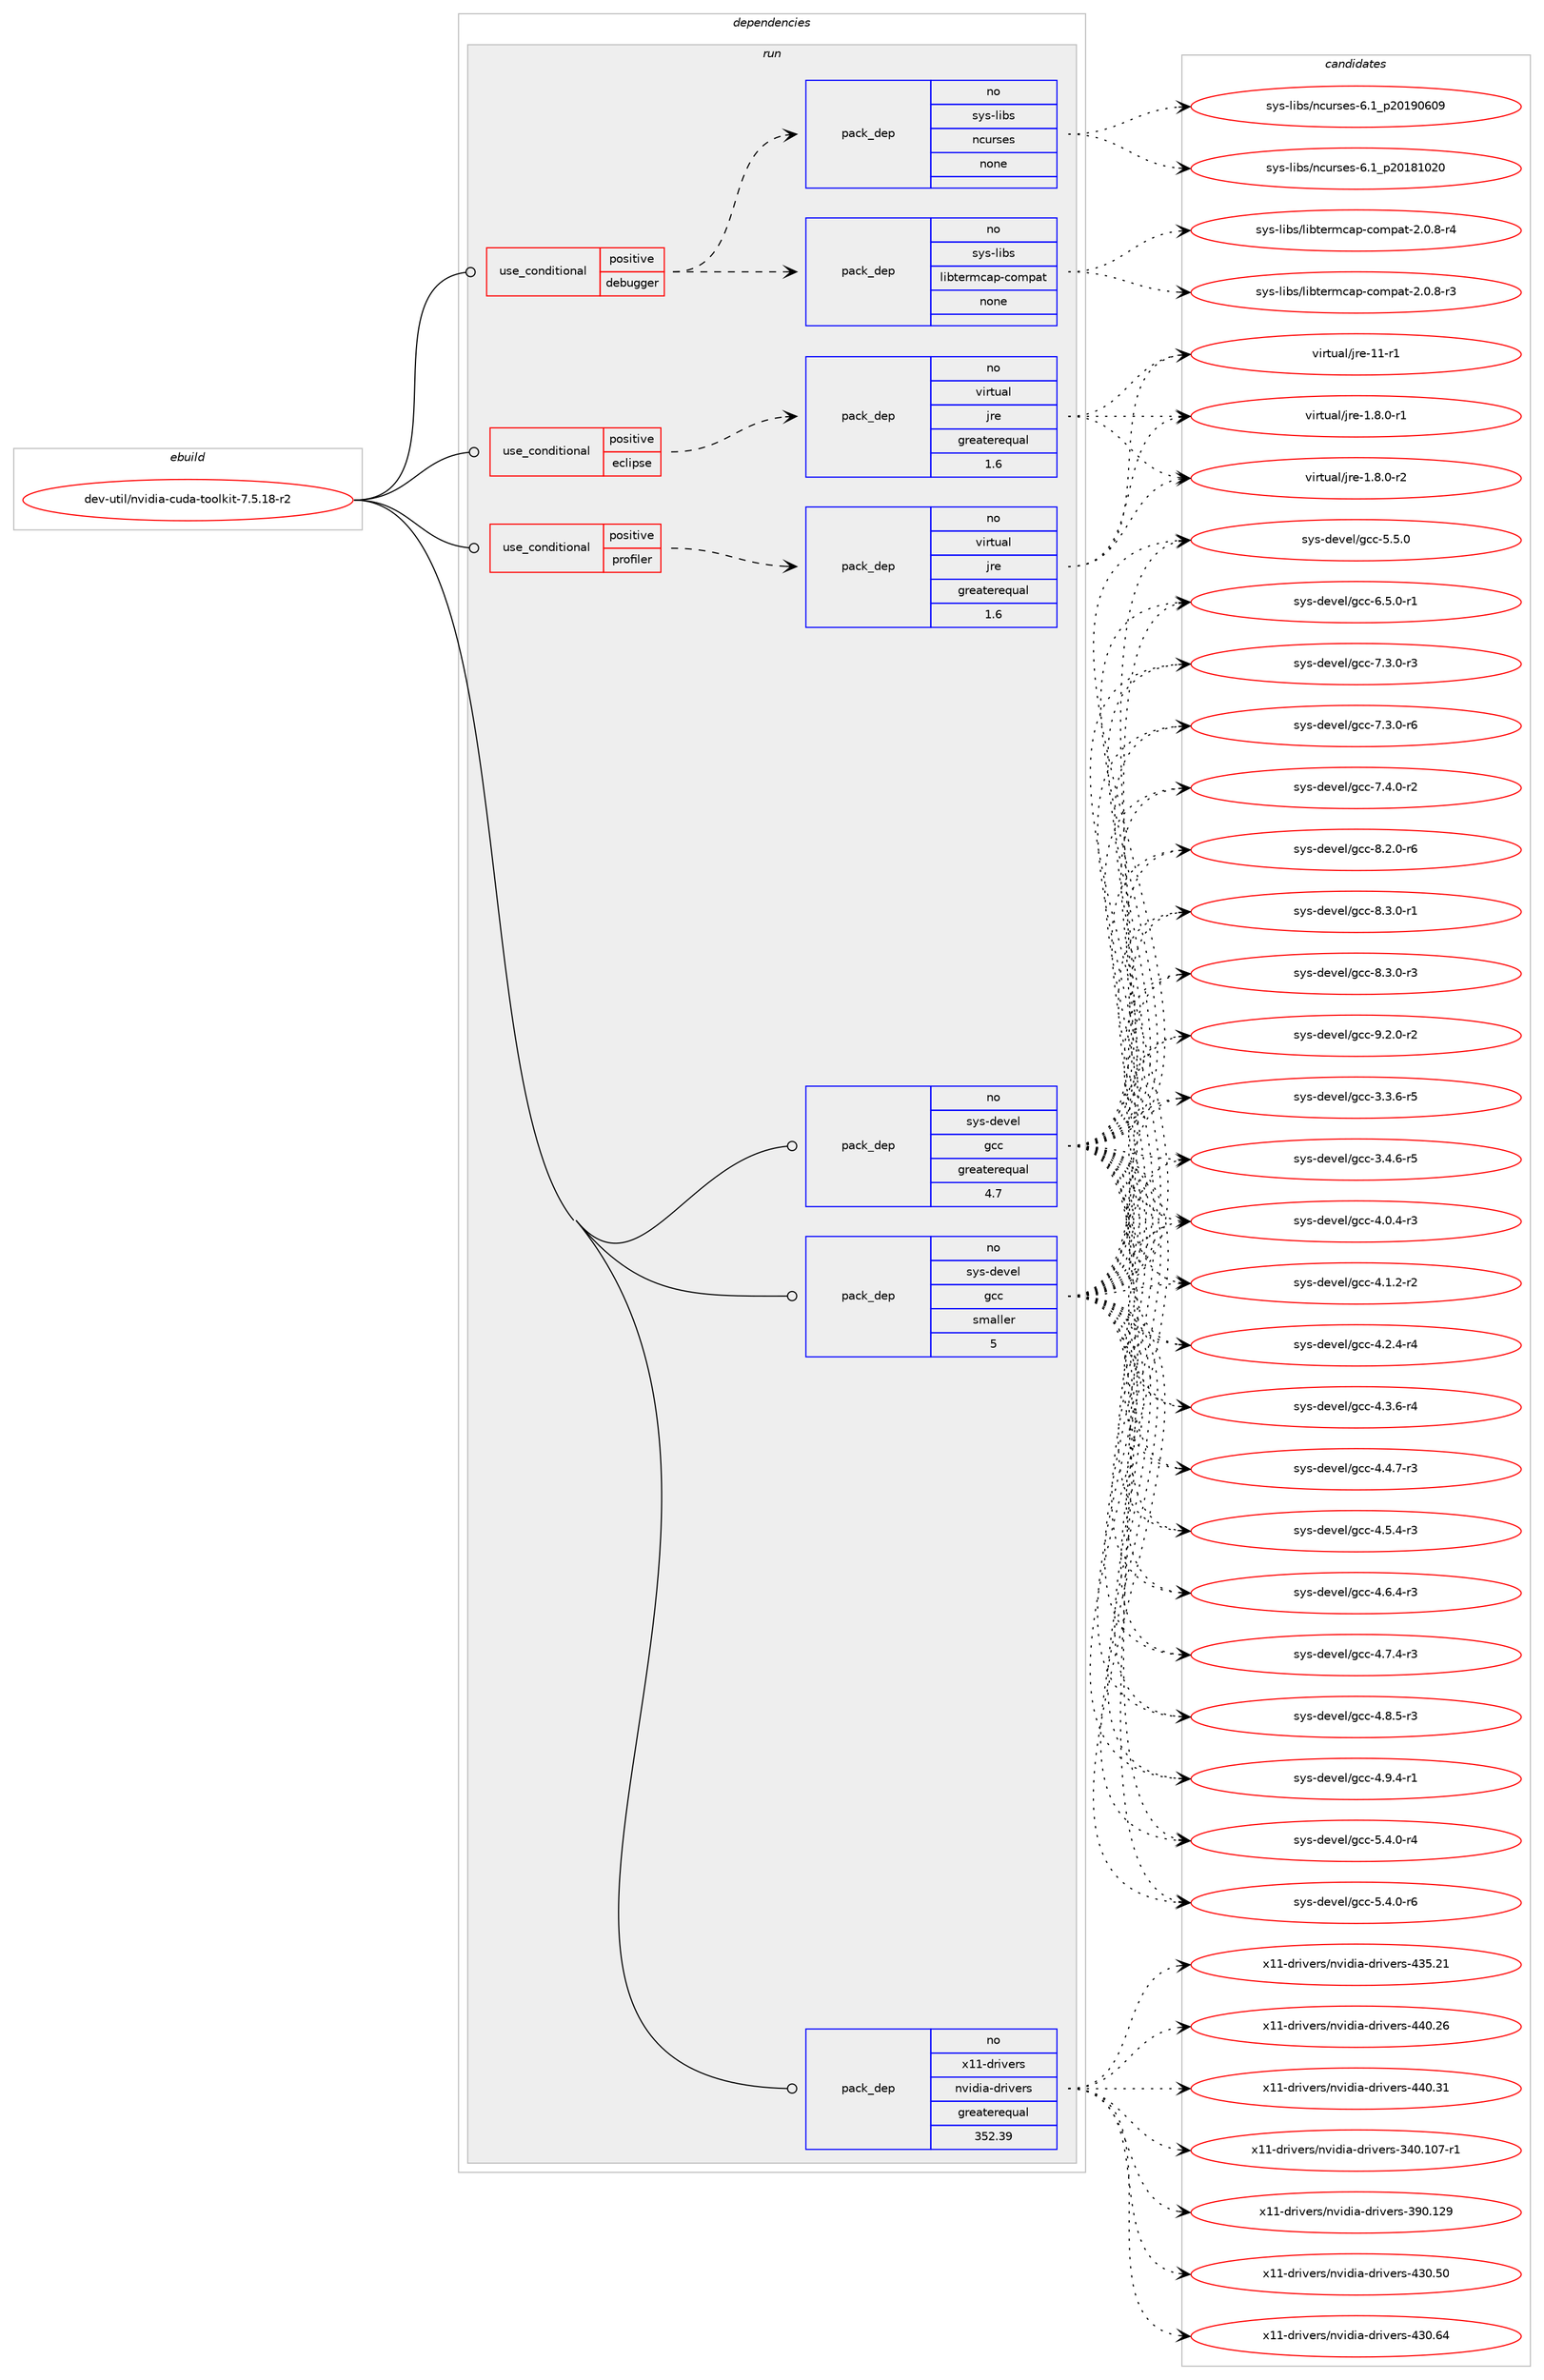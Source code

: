 digraph prolog {

# *************
# Graph options
# *************

newrank=true;
concentrate=true;
compound=true;
graph [rankdir=LR,fontname=Helvetica,fontsize=10,ranksep=1.5];#, ranksep=2.5, nodesep=0.2];
edge  [arrowhead=vee];
node  [fontname=Helvetica,fontsize=10];

# **********
# The ebuild
# **********

subgraph cluster_leftcol {
color=gray;
rank=same;
label=<<i>ebuild</i>>;
id [label="dev-util/nvidia-cuda-toolkit-7.5.18-r2", color=red, width=4, href="../dev-util/nvidia-cuda-toolkit-7.5.18-r2.svg"];
}

# ****************
# The dependencies
# ****************

subgraph cluster_midcol {
color=gray;
label=<<i>dependencies</i>>;
subgraph cluster_compile {
fillcolor="#eeeeee";
style=filled;
label=<<i>compile</i>>;
}
subgraph cluster_compileandrun {
fillcolor="#eeeeee";
style=filled;
label=<<i>compile and run</i>>;
}
subgraph cluster_run {
fillcolor="#eeeeee";
style=filled;
label=<<i>run</i>>;
subgraph cond183061 {
dependency731043 [label=<<TABLE BORDER="0" CELLBORDER="1" CELLSPACING="0" CELLPADDING="4"><TR><TD ROWSPAN="3" CELLPADDING="10">use_conditional</TD></TR><TR><TD>positive</TD></TR><TR><TD>debugger</TD></TR></TABLE>>, shape=none, color=red];
subgraph pack535804 {
dependency731044 [label=<<TABLE BORDER="0" CELLBORDER="1" CELLSPACING="0" CELLPADDING="4" WIDTH="220"><TR><TD ROWSPAN="6" CELLPADDING="30">pack_dep</TD></TR><TR><TD WIDTH="110">no</TD></TR><TR><TD>sys-libs</TD></TR><TR><TD>libtermcap-compat</TD></TR><TR><TD>none</TD></TR><TR><TD></TD></TR></TABLE>>, shape=none, color=blue];
}
dependency731043:e -> dependency731044:w [weight=20,style="dashed",arrowhead="vee"];
subgraph pack535805 {
dependency731045 [label=<<TABLE BORDER="0" CELLBORDER="1" CELLSPACING="0" CELLPADDING="4" WIDTH="220"><TR><TD ROWSPAN="6" CELLPADDING="30">pack_dep</TD></TR><TR><TD WIDTH="110">no</TD></TR><TR><TD>sys-libs</TD></TR><TR><TD>ncurses</TD></TR><TR><TD>none</TD></TR><TR><TD></TD></TR></TABLE>>, shape=none, color=blue];
}
dependency731043:e -> dependency731045:w [weight=20,style="dashed",arrowhead="vee"];
}
id:e -> dependency731043:w [weight=20,style="solid",arrowhead="odot"];
subgraph cond183062 {
dependency731046 [label=<<TABLE BORDER="0" CELLBORDER="1" CELLSPACING="0" CELLPADDING="4"><TR><TD ROWSPAN="3" CELLPADDING="10">use_conditional</TD></TR><TR><TD>positive</TD></TR><TR><TD>eclipse</TD></TR></TABLE>>, shape=none, color=red];
subgraph pack535806 {
dependency731047 [label=<<TABLE BORDER="0" CELLBORDER="1" CELLSPACING="0" CELLPADDING="4" WIDTH="220"><TR><TD ROWSPAN="6" CELLPADDING="30">pack_dep</TD></TR><TR><TD WIDTH="110">no</TD></TR><TR><TD>virtual</TD></TR><TR><TD>jre</TD></TR><TR><TD>greaterequal</TD></TR><TR><TD>1.6</TD></TR></TABLE>>, shape=none, color=blue];
}
dependency731046:e -> dependency731047:w [weight=20,style="dashed",arrowhead="vee"];
}
id:e -> dependency731046:w [weight=20,style="solid",arrowhead="odot"];
subgraph cond183063 {
dependency731048 [label=<<TABLE BORDER="0" CELLBORDER="1" CELLSPACING="0" CELLPADDING="4"><TR><TD ROWSPAN="3" CELLPADDING="10">use_conditional</TD></TR><TR><TD>positive</TD></TR><TR><TD>profiler</TD></TR></TABLE>>, shape=none, color=red];
subgraph pack535807 {
dependency731049 [label=<<TABLE BORDER="0" CELLBORDER="1" CELLSPACING="0" CELLPADDING="4" WIDTH="220"><TR><TD ROWSPAN="6" CELLPADDING="30">pack_dep</TD></TR><TR><TD WIDTH="110">no</TD></TR><TR><TD>virtual</TD></TR><TR><TD>jre</TD></TR><TR><TD>greaterequal</TD></TR><TR><TD>1.6</TD></TR></TABLE>>, shape=none, color=blue];
}
dependency731048:e -> dependency731049:w [weight=20,style="dashed",arrowhead="vee"];
}
id:e -> dependency731048:w [weight=20,style="solid",arrowhead="odot"];
subgraph pack535808 {
dependency731050 [label=<<TABLE BORDER="0" CELLBORDER="1" CELLSPACING="0" CELLPADDING="4" WIDTH="220"><TR><TD ROWSPAN="6" CELLPADDING="30">pack_dep</TD></TR><TR><TD WIDTH="110">no</TD></TR><TR><TD>sys-devel</TD></TR><TR><TD>gcc</TD></TR><TR><TD>greaterequal</TD></TR><TR><TD>4.7</TD></TR></TABLE>>, shape=none, color=blue];
}
id:e -> dependency731050:w [weight=20,style="solid",arrowhead="odot"];
subgraph pack535809 {
dependency731051 [label=<<TABLE BORDER="0" CELLBORDER="1" CELLSPACING="0" CELLPADDING="4" WIDTH="220"><TR><TD ROWSPAN="6" CELLPADDING="30">pack_dep</TD></TR><TR><TD WIDTH="110">no</TD></TR><TR><TD>sys-devel</TD></TR><TR><TD>gcc</TD></TR><TR><TD>smaller</TD></TR><TR><TD>5</TD></TR></TABLE>>, shape=none, color=blue];
}
id:e -> dependency731051:w [weight=20,style="solid",arrowhead="odot"];
subgraph pack535810 {
dependency731052 [label=<<TABLE BORDER="0" CELLBORDER="1" CELLSPACING="0" CELLPADDING="4" WIDTH="220"><TR><TD ROWSPAN="6" CELLPADDING="30">pack_dep</TD></TR><TR><TD WIDTH="110">no</TD></TR><TR><TD>x11-drivers</TD></TR><TR><TD>nvidia-drivers</TD></TR><TR><TD>greaterequal</TD></TR><TR><TD>352.39</TD></TR></TABLE>>, shape=none, color=blue];
}
id:e -> dependency731052:w [weight=20,style="solid",arrowhead="odot"];
}
}

# **************
# The candidates
# **************

subgraph cluster_choices {
rank=same;
color=gray;
label=<<i>candidates</i>>;

subgraph choice535804 {
color=black;
nodesep=1;
choice1151211154510810598115471081059811610111410999971124599111109112971164550464846564511451 [label="sys-libs/libtermcap-compat-2.0.8-r3", color=red, width=4,href="../sys-libs/libtermcap-compat-2.0.8-r3.svg"];
choice1151211154510810598115471081059811610111410999971124599111109112971164550464846564511452 [label="sys-libs/libtermcap-compat-2.0.8-r4", color=red, width=4,href="../sys-libs/libtermcap-compat-2.0.8-r4.svg"];
dependency731044:e -> choice1151211154510810598115471081059811610111410999971124599111109112971164550464846564511451:w [style=dotted,weight="100"];
dependency731044:e -> choice1151211154510810598115471081059811610111410999971124599111109112971164550464846564511452:w [style=dotted,weight="100"];
}
subgraph choice535805 {
color=black;
nodesep=1;
choice1151211154510810598115471109911711411510111545544649951125048495649485048 [label="sys-libs/ncurses-6.1_p20181020", color=red, width=4,href="../sys-libs/ncurses-6.1_p20181020.svg"];
choice1151211154510810598115471109911711411510111545544649951125048495748544857 [label="sys-libs/ncurses-6.1_p20190609", color=red, width=4,href="../sys-libs/ncurses-6.1_p20190609.svg"];
dependency731045:e -> choice1151211154510810598115471109911711411510111545544649951125048495649485048:w [style=dotted,weight="100"];
dependency731045:e -> choice1151211154510810598115471109911711411510111545544649951125048495748544857:w [style=dotted,weight="100"];
}
subgraph choice535806 {
color=black;
nodesep=1;
choice11810511411611797108471061141014549465646484511449 [label="virtual/jre-1.8.0-r1", color=red, width=4,href="../virtual/jre-1.8.0-r1.svg"];
choice11810511411611797108471061141014549465646484511450 [label="virtual/jre-1.8.0-r2", color=red, width=4,href="../virtual/jre-1.8.0-r2.svg"];
choice11810511411611797108471061141014549494511449 [label="virtual/jre-11-r1", color=red, width=4,href="../virtual/jre-11-r1.svg"];
dependency731047:e -> choice11810511411611797108471061141014549465646484511449:w [style=dotted,weight="100"];
dependency731047:e -> choice11810511411611797108471061141014549465646484511450:w [style=dotted,weight="100"];
dependency731047:e -> choice11810511411611797108471061141014549494511449:w [style=dotted,weight="100"];
}
subgraph choice535807 {
color=black;
nodesep=1;
choice11810511411611797108471061141014549465646484511449 [label="virtual/jre-1.8.0-r1", color=red, width=4,href="../virtual/jre-1.8.0-r1.svg"];
choice11810511411611797108471061141014549465646484511450 [label="virtual/jre-1.8.0-r2", color=red, width=4,href="../virtual/jre-1.8.0-r2.svg"];
choice11810511411611797108471061141014549494511449 [label="virtual/jre-11-r1", color=red, width=4,href="../virtual/jre-11-r1.svg"];
dependency731049:e -> choice11810511411611797108471061141014549465646484511449:w [style=dotted,weight="100"];
dependency731049:e -> choice11810511411611797108471061141014549465646484511450:w [style=dotted,weight="100"];
dependency731049:e -> choice11810511411611797108471061141014549494511449:w [style=dotted,weight="100"];
}
subgraph choice535808 {
color=black;
nodesep=1;
choice115121115451001011181011084710399994551465146544511453 [label="sys-devel/gcc-3.3.6-r5", color=red, width=4,href="../sys-devel/gcc-3.3.6-r5.svg"];
choice115121115451001011181011084710399994551465246544511453 [label="sys-devel/gcc-3.4.6-r5", color=red, width=4,href="../sys-devel/gcc-3.4.6-r5.svg"];
choice115121115451001011181011084710399994552464846524511451 [label="sys-devel/gcc-4.0.4-r3", color=red, width=4,href="../sys-devel/gcc-4.0.4-r3.svg"];
choice115121115451001011181011084710399994552464946504511450 [label="sys-devel/gcc-4.1.2-r2", color=red, width=4,href="../sys-devel/gcc-4.1.2-r2.svg"];
choice115121115451001011181011084710399994552465046524511452 [label="sys-devel/gcc-4.2.4-r4", color=red, width=4,href="../sys-devel/gcc-4.2.4-r4.svg"];
choice115121115451001011181011084710399994552465146544511452 [label="sys-devel/gcc-4.3.6-r4", color=red, width=4,href="../sys-devel/gcc-4.3.6-r4.svg"];
choice115121115451001011181011084710399994552465246554511451 [label="sys-devel/gcc-4.4.7-r3", color=red, width=4,href="../sys-devel/gcc-4.4.7-r3.svg"];
choice115121115451001011181011084710399994552465346524511451 [label="sys-devel/gcc-4.5.4-r3", color=red, width=4,href="../sys-devel/gcc-4.5.4-r3.svg"];
choice115121115451001011181011084710399994552465446524511451 [label="sys-devel/gcc-4.6.4-r3", color=red, width=4,href="../sys-devel/gcc-4.6.4-r3.svg"];
choice115121115451001011181011084710399994552465546524511451 [label="sys-devel/gcc-4.7.4-r3", color=red, width=4,href="../sys-devel/gcc-4.7.4-r3.svg"];
choice115121115451001011181011084710399994552465646534511451 [label="sys-devel/gcc-4.8.5-r3", color=red, width=4,href="../sys-devel/gcc-4.8.5-r3.svg"];
choice115121115451001011181011084710399994552465746524511449 [label="sys-devel/gcc-4.9.4-r1", color=red, width=4,href="../sys-devel/gcc-4.9.4-r1.svg"];
choice115121115451001011181011084710399994553465246484511452 [label="sys-devel/gcc-5.4.0-r4", color=red, width=4,href="../sys-devel/gcc-5.4.0-r4.svg"];
choice115121115451001011181011084710399994553465246484511454 [label="sys-devel/gcc-5.4.0-r6", color=red, width=4,href="../sys-devel/gcc-5.4.0-r6.svg"];
choice11512111545100101118101108471039999455346534648 [label="sys-devel/gcc-5.5.0", color=red, width=4,href="../sys-devel/gcc-5.5.0.svg"];
choice115121115451001011181011084710399994554465346484511449 [label="sys-devel/gcc-6.5.0-r1", color=red, width=4,href="../sys-devel/gcc-6.5.0-r1.svg"];
choice115121115451001011181011084710399994555465146484511451 [label="sys-devel/gcc-7.3.0-r3", color=red, width=4,href="../sys-devel/gcc-7.3.0-r3.svg"];
choice115121115451001011181011084710399994555465146484511454 [label="sys-devel/gcc-7.3.0-r6", color=red, width=4,href="../sys-devel/gcc-7.3.0-r6.svg"];
choice115121115451001011181011084710399994555465246484511450 [label="sys-devel/gcc-7.4.0-r2", color=red, width=4,href="../sys-devel/gcc-7.4.0-r2.svg"];
choice115121115451001011181011084710399994556465046484511454 [label="sys-devel/gcc-8.2.0-r6", color=red, width=4,href="../sys-devel/gcc-8.2.0-r6.svg"];
choice115121115451001011181011084710399994556465146484511449 [label="sys-devel/gcc-8.3.0-r1", color=red, width=4,href="../sys-devel/gcc-8.3.0-r1.svg"];
choice115121115451001011181011084710399994556465146484511451 [label="sys-devel/gcc-8.3.0-r3", color=red, width=4,href="../sys-devel/gcc-8.3.0-r3.svg"];
choice115121115451001011181011084710399994557465046484511450 [label="sys-devel/gcc-9.2.0-r2", color=red, width=4,href="../sys-devel/gcc-9.2.0-r2.svg"];
dependency731050:e -> choice115121115451001011181011084710399994551465146544511453:w [style=dotted,weight="100"];
dependency731050:e -> choice115121115451001011181011084710399994551465246544511453:w [style=dotted,weight="100"];
dependency731050:e -> choice115121115451001011181011084710399994552464846524511451:w [style=dotted,weight="100"];
dependency731050:e -> choice115121115451001011181011084710399994552464946504511450:w [style=dotted,weight="100"];
dependency731050:e -> choice115121115451001011181011084710399994552465046524511452:w [style=dotted,weight="100"];
dependency731050:e -> choice115121115451001011181011084710399994552465146544511452:w [style=dotted,weight="100"];
dependency731050:e -> choice115121115451001011181011084710399994552465246554511451:w [style=dotted,weight="100"];
dependency731050:e -> choice115121115451001011181011084710399994552465346524511451:w [style=dotted,weight="100"];
dependency731050:e -> choice115121115451001011181011084710399994552465446524511451:w [style=dotted,weight="100"];
dependency731050:e -> choice115121115451001011181011084710399994552465546524511451:w [style=dotted,weight="100"];
dependency731050:e -> choice115121115451001011181011084710399994552465646534511451:w [style=dotted,weight="100"];
dependency731050:e -> choice115121115451001011181011084710399994552465746524511449:w [style=dotted,weight="100"];
dependency731050:e -> choice115121115451001011181011084710399994553465246484511452:w [style=dotted,weight="100"];
dependency731050:e -> choice115121115451001011181011084710399994553465246484511454:w [style=dotted,weight="100"];
dependency731050:e -> choice11512111545100101118101108471039999455346534648:w [style=dotted,weight="100"];
dependency731050:e -> choice115121115451001011181011084710399994554465346484511449:w [style=dotted,weight="100"];
dependency731050:e -> choice115121115451001011181011084710399994555465146484511451:w [style=dotted,weight="100"];
dependency731050:e -> choice115121115451001011181011084710399994555465146484511454:w [style=dotted,weight="100"];
dependency731050:e -> choice115121115451001011181011084710399994555465246484511450:w [style=dotted,weight="100"];
dependency731050:e -> choice115121115451001011181011084710399994556465046484511454:w [style=dotted,weight="100"];
dependency731050:e -> choice115121115451001011181011084710399994556465146484511449:w [style=dotted,weight="100"];
dependency731050:e -> choice115121115451001011181011084710399994556465146484511451:w [style=dotted,weight="100"];
dependency731050:e -> choice115121115451001011181011084710399994557465046484511450:w [style=dotted,weight="100"];
}
subgraph choice535809 {
color=black;
nodesep=1;
choice115121115451001011181011084710399994551465146544511453 [label="sys-devel/gcc-3.3.6-r5", color=red, width=4,href="../sys-devel/gcc-3.3.6-r5.svg"];
choice115121115451001011181011084710399994551465246544511453 [label="sys-devel/gcc-3.4.6-r5", color=red, width=4,href="../sys-devel/gcc-3.4.6-r5.svg"];
choice115121115451001011181011084710399994552464846524511451 [label="sys-devel/gcc-4.0.4-r3", color=red, width=4,href="../sys-devel/gcc-4.0.4-r3.svg"];
choice115121115451001011181011084710399994552464946504511450 [label="sys-devel/gcc-4.1.2-r2", color=red, width=4,href="../sys-devel/gcc-4.1.2-r2.svg"];
choice115121115451001011181011084710399994552465046524511452 [label="sys-devel/gcc-4.2.4-r4", color=red, width=4,href="../sys-devel/gcc-4.2.4-r4.svg"];
choice115121115451001011181011084710399994552465146544511452 [label="sys-devel/gcc-4.3.6-r4", color=red, width=4,href="../sys-devel/gcc-4.3.6-r4.svg"];
choice115121115451001011181011084710399994552465246554511451 [label="sys-devel/gcc-4.4.7-r3", color=red, width=4,href="../sys-devel/gcc-4.4.7-r3.svg"];
choice115121115451001011181011084710399994552465346524511451 [label="sys-devel/gcc-4.5.4-r3", color=red, width=4,href="../sys-devel/gcc-4.5.4-r3.svg"];
choice115121115451001011181011084710399994552465446524511451 [label="sys-devel/gcc-4.6.4-r3", color=red, width=4,href="../sys-devel/gcc-4.6.4-r3.svg"];
choice115121115451001011181011084710399994552465546524511451 [label="sys-devel/gcc-4.7.4-r3", color=red, width=4,href="../sys-devel/gcc-4.7.4-r3.svg"];
choice115121115451001011181011084710399994552465646534511451 [label="sys-devel/gcc-4.8.5-r3", color=red, width=4,href="../sys-devel/gcc-4.8.5-r3.svg"];
choice115121115451001011181011084710399994552465746524511449 [label="sys-devel/gcc-4.9.4-r1", color=red, width=4,href="../sys-devel/gcc-4.9.4-r1.svg"];
choice115121115451001011181011084710399994553465246484511452 [label="sys-devel/gcc-5.4.0-r4", color=red, width=4,href="../sys-devel/gcc-5.4.0-r4.svg"];
choice115121115451001011181011084710399994553465246484511454 [label="sys-devel/gcc-5.4.0-r6", color=red, width=4,href="../sys-devel/gcc-5.4.0-r6.svg"];
choice11512111545100101118101108471039999455346534648 [label="sys-devel/gcc-5.5.0", color=red, width=4,href="../sys-devel/gcc-5.5.0.svg"];
choice115121115451001011181011084710399994554465346484511449 [label="sys-devel/gcc-6.5.0-r1", color=red, width=4,href="../sys-devel/gcc-6.5.0-r1.svg"];
choice115121115451001011181011084710399994555465146484511451 [label="sys-devel/gcc-7.3.0-r3", color=red, width=4,href="../sys-devel/gcc-7.3.0-r3.svg"];
choice115121115451001011181011084710399994555465146484511454 [label="sys-devel/gcc-7.3.0-r6", color=red, width=4,href="../sys-devel/gcc-7.3.0-r6.svg"];
choice115121115451001011181011084710399994555465246484511450 [label="sys-devel/gcc-7.4.0-r2", color=red, width=4,href="../sys-devel/gcc-7.4.0-r2.svg"];
choice115121115451001011181011084710399994556465046484511454 [label="sys-devel/gcc-8.2.0-r6", color=red, width=4,href="../sys-devel/gcc-8.2.0-r6.svg"];
choice115121115451001011181011084710399994556465146484511449 [label="sys-devel/gcc-8.3.0-r1", color=red, width=4,href="../sys-devel/gcc-8.3.0-r1.svg"];
choice115121115451001011181011084710399994556465146484511451 [label="sys-devel/gcc-8.3.0-r3", color=red, width=4,href="../sys-devel/gcc-8.3.0-r3.svg"];
choice115121115451001011181011084710399994557465046484511450 [label="sys-devel/gcc-9.2.0-r2", color=red, width=4,href="../sys-devel/gcc-9.2.0-r2.svg"];
dependency731051:e -> choice115121115451001011181011084710399994551465146544511453:w [style=dotted,weight="100"];
dependency731051:e -> choice115121115451001011181011084710399994551465246544511453:w [style=dotted,weight="100"];
dependency731051:e -> choice115121115451001011181011084710399994552464846524511451:w [style=dotted,weight="100"];
dependency731051:e -> choice115121115451001011181011084710399994552464946504511450:w [style=dotted,weight="100"];
dependency731051:e -> choice115121115451001011181011084710399994552465046524511452:w [style=dotted,weight="100"];
dependency731051:e -> choice115121115451001011181011084710399994552465146544511452:w [style=dotted,weight="100"];
dependency731051:e -> choice115121115451001011181011084710399994552465246554511451:w [style=dotted,weight="100"];
dependency731051:e -> choice115121115451001011181011084710399994552465346524511451:w [style=dotted,weight="100"];
dependency731051:e -> choice115121115451001011181011084710399994552465446524511451:w [style=dotted,weight="100"];
dependency731051:e -> choice115121115451001011181011084710399994552465546524511451:w [style=dotted,weight="100"];
dependency731051:e -> choice115121115451001011181011084710399994552465646534511451:w [style=dotted,weight="100"];
dependency731051:e -> choice115121115451001011181011084710399994552465746524511449:w [style=dotted,weight="100"];
dependency731051:e -> choice115121115451001011181011084710399994553465246484511452:w [style=dotted,weight="100"];
dependency731051:e -> choice115121115451001011181011084710399994553465246484511454:w [style=dotted,weight="100"];
dependency731051:e -> choice11512111545100101118101108471039999455346534648:w [style=dotted,weight="100"];
dependency731051:e -> choice115121115451001011181011084710399994554465346484511449:w [style=dotted,weight="100"];
dependency731051:e -> choice115121115451001011181011084710399994555465146484511451:w [style=dotted,weight="100"];
dependency731051:e -> choice115121115451001011181011084710399994555465146484511454:w [style=dotted,weight="100"];
dependency731051:e -> choice115121115451001011181011084710399994555465246484511450:w [style=dotted,weight="100"];
dependency731051:e -> choice115121115451001011181011084710399994556465046484511454:w [style=dotted,weight="100"];
dependency731051:e -> choice115121115451001011181011084710399994556465146484511449:w [style=dotted,weight="100"];
dependency731051:e -> choice115121115451001011181011084710399994556465146484511451:w [style=dotted,weight="100"];
dependency731051:e -> choice115121115451001011181011084710399994557465046484511450:w [style=dotted,weight="100"];
}
subgraph choice535810 {
color=black;
nodesep=1;
choice12049494510011410511810111411547110118105100105974510011410511810111411545515248464948554511449 [label="x11-drivers/nvidia-drivers-340.107-r1", color=red, width=4,href="../x11-drivers/nvidia-drivers-340.107-r1.svg"];
choice1204949451001141051181011141154711011810510010597451001141051181011141154551574846495057 [label="x11-drivers/nvidia-drivers-390.129", color=red, width=4,href="../x11-drivers/nvidia-drivers-390.129.svg"];
choice12049494510011410511810111411547110118105100105974510011410511810111411545525148465348 [label="x11-drivers/nvidia-drivers-430.50", color=red, width=4,href="../x11-drivers/nvidia-drivers-430.50.svg"];
choice12049494510011410511810111411547110118105100105974510011410511810111411545525148465452 [label="x11-drivers/nvidia-drivers-430.64", color=red, width=4,href="../x11-drivers/nvidia-drivers-430.64.svg"];
choice12049494510011410511810111411547110118105100105974510011410511810111411545525153465049 [label="x11-drivers/nvidia-drivers-435.21", color=red, width=4,href="../x11-drivers/nvidia-drivers-435.21.svg"];
choice12049494510011410511810111411547110118105100105974510011410511810111411545525248465054 [label="x11-drivers/nvidia-drivers-440.26", color=red, width=4,href="../x11-drivers/nvidia-drivers-440.26.svg"];
choice12049494510011410511810111411547110118105100105974510011410511810111411545525248465149 [label="x11-drivers/nvidia-drivers-440.31", color=red, width=4,href="../x11-drivers/nvidia-drivers-440.31.svg"];
dependency731052:e -> choice12049494510011410511810111411547110118105100105974510011410511810111411545515248464948554511449:w [style=dotted,weight="100"];
dependency731052:e -> choice1204949451001141051181011141154711011810510010597451001141051181011141154551574846495057:w [style=dotted,weight="100"];
dependency731052:e -> choice12049494510011410511810111411547110118105100105974510011410511810111411545525148465348:w [style=dotted,weight="100"];
dependency731052:e -> choice12049494510011410511810111411547110118105100105974510011410511810111411545525148465452:w [style=dotted,weight="100"];
dependency731052:e -> choice12049494510011410511810111411547110118105100105974510011410511810111411545525153465049:w [style=dotted,weight="100"];
dependency731052:e -> choice12049494510011410511810111411547110118105100105974510011410511810111411545525248465054:w [style=dotted,weight="100"];
dependency731052:e -> choice12049494510011410511810111411547110118105100105974510011410511810111411545525248465149:w [style=dotted,weight="100"];
}
}

}
